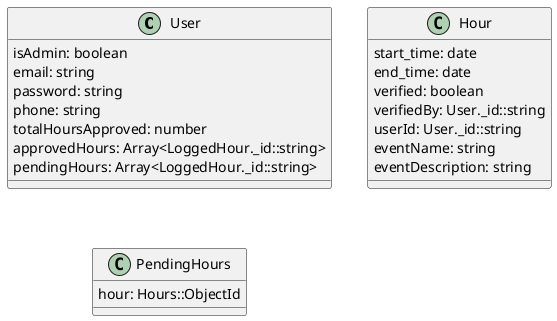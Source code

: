 @startuml
class User {
  isAdmin: boolean
  email: string
  password: string
  phone: string
  totalHoursApproved: number
  approvedHours: Array<LoggedHour._id::string>
  pendingHours: Array<LoggedHour._id::string>
}

class Hour {
  start_time: date
  end_time: date
  verified: boolean
  verifiedBy: User._id::string
  userId: User._id::string
  eventName: string
  eventDescription: string
}

class PendingHours{
  hour: Hours::ObjectId
}


@enduml